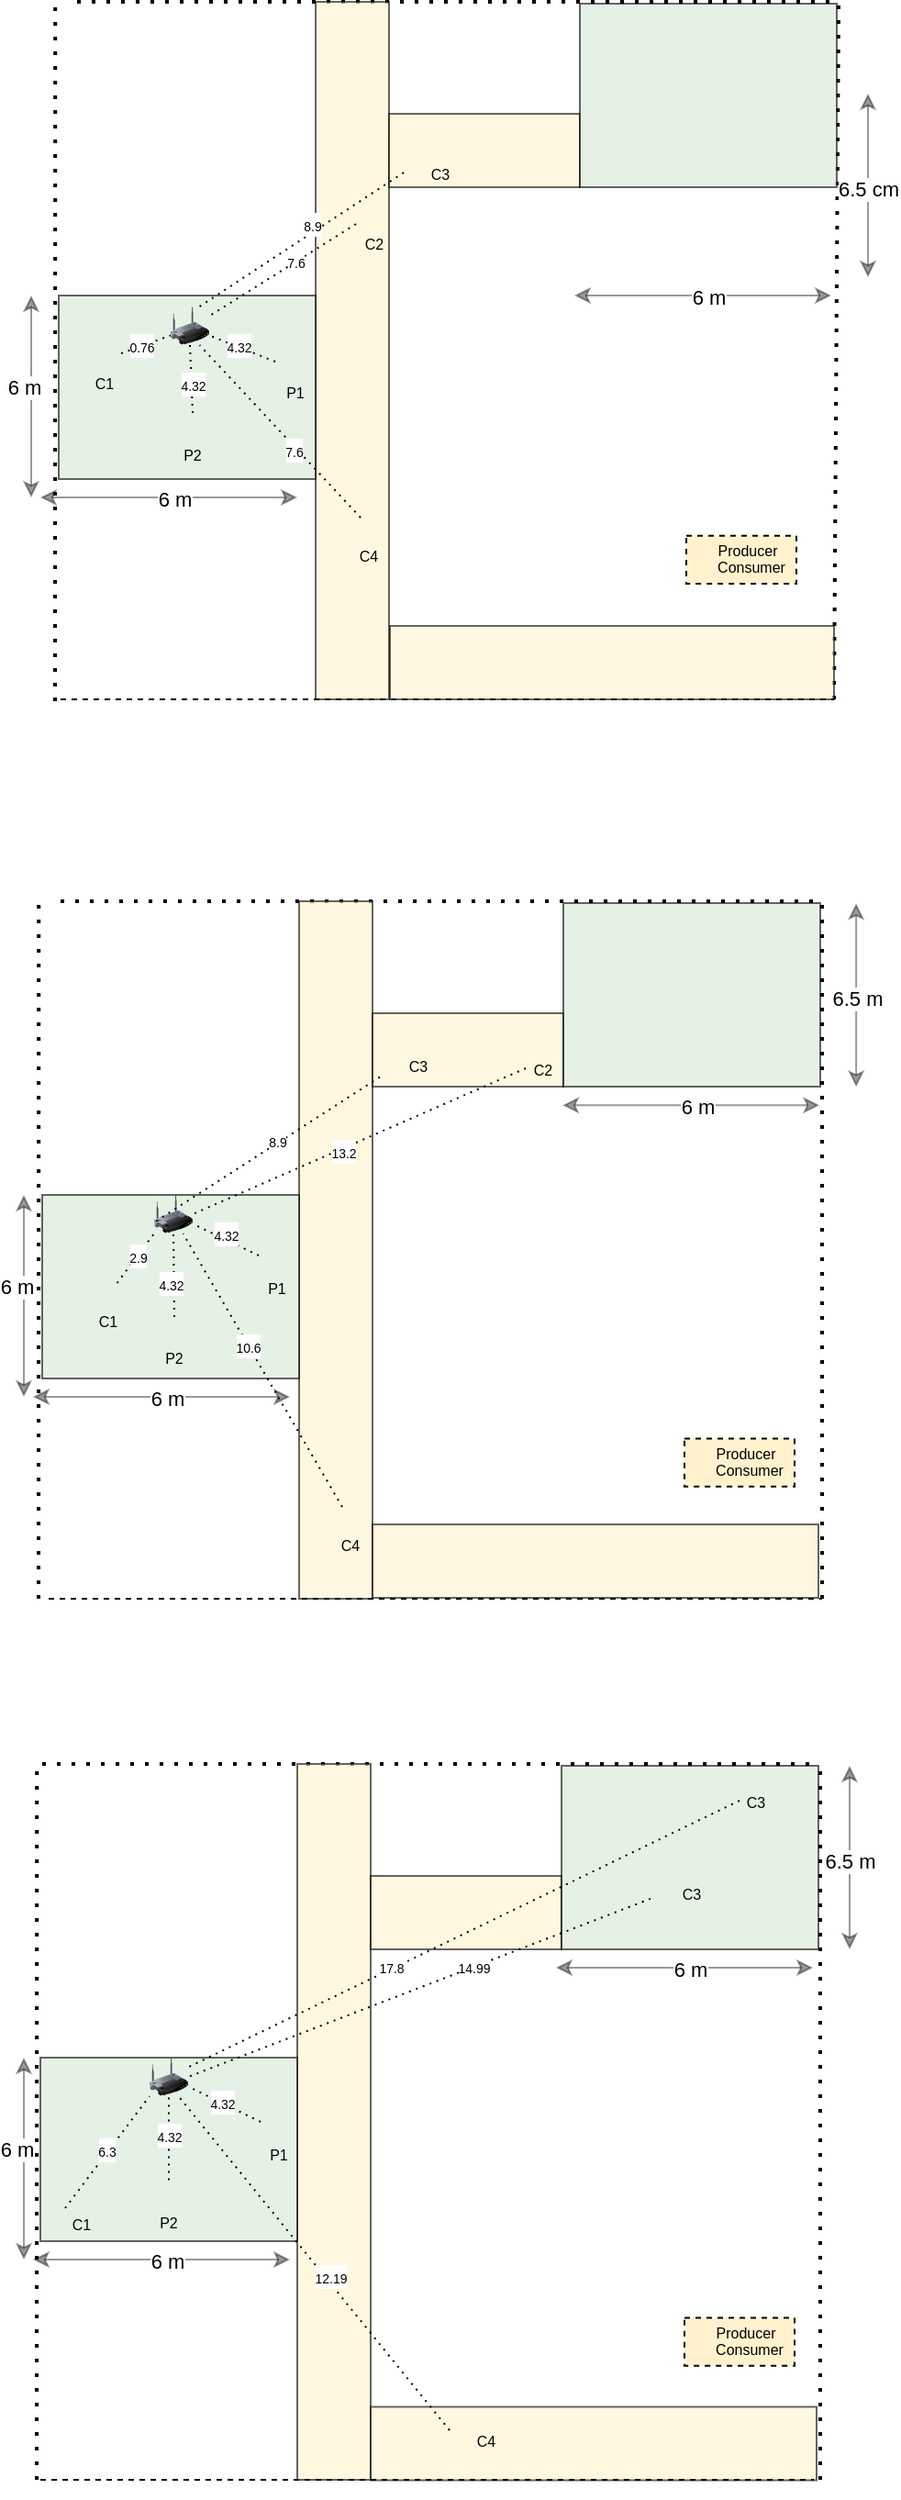 <mxfile version="13.4.4" type="github"><diagram id="qq4VDmRDbKSAf7BhO7Rs" name="Page-1"><mxGraphModel dx="959" dy="1665" grid="1" gridSize="10" guides="1" tooltips="1" connect="1" arrows="1" fold="1" page="1" pageScale="1" pageWidth="850" pageHeight="1100" math="0" shadow="0"><root><mxCell id="0"/><mxCell id="1" parent="0"/><mxCell id="GaNuckgpKVysz68EfYAr-27" value="" style="group" vertex="1" connectable="0" parent="1"><mxGeometry x="209" y="-30" width="432" height="501.5" as="geometry"/></mxCell><mxCell id="GaNuckgpKVysz68EfYAr-16" value="" style="endArrow=none;dashed=1;html=1;dashPattern=1 3;strokeWidth=2;" edge="1" parent="GaNuckgpKVysz68EfYAr-27"><mxGeometry width="50" height="50" relative="1" as="geometry"><mxPoint as="sourcePoint"/><mxPoint x="410" as="targetPoint"/></mxGeometry></mxCell><mxCell id="GaNuckgpKVysz68EfYAr-17" value="" style="endArrow=none;dashed=1;html=1;dashPattern=1 3;strokeWidth=2;exitX=1;exitY=0;exitDx=0;exitDy=0;" edge="1" parent="GaNuckgpKVysz68EfYAr-27" source="GaNuckgpKVysz68EfYAr-29"><mxGeometry width="50" height="50" relative="1" as="geometry"><mxPoint x="415" y="400" as="sourcePoint"/><mxPoint x="415" as="targetPoint"/></mxGeometry></mxCell><mxCell id="GaNuckgpKVysz68EfYAr-20" value="" style="endArrow=none;dashed=1;html=1;dashPattern=1 3;strokeWidth=2;" edge="1" parent="GaNuckgpKVysz68EfYAr-27"><mxGeometry width="50" height="50" relative="1" as="geometry"><mxPoint x="-12" y="381" as="sourcePoint"/><mxPoint x="-11.889" as="targetPoint"/></mxGeometry></mxCell><mxCell id="GaNuckgpKVysz68EfYAr-28" value="" style="rounded=0;whiteSpace=wrap;html=1;fillColor=#FFF2CC;opacity=60;" vertex="1" parent="GaNuckgpKVysz68EfYAr-27"><mxGeometry x="130" width="40" height="380" as="geometry"/></mxCell><mxCell id="GaNuckgpKVysz68EfYAr-29" value="" style="rounded=0;whiteSpace=wrap;html=1;fillColor=#FFF2CC;opacity=60;rotation=90;" vertex="1" parent="GaNuckgpKVysz68EfYAr-27"><mxGeometry x="271.5" y="239" width="40" height="242" as="geometry"/></mxCell><mxCell id="GaNuckgpKVysz68EfYAr-31" value="" style="rounded=0;whiteSpace=wrap;html=1;fillColor=#FFF2CC;opacity=60;rotation=90;" vertex="1" parent="GaNuckgpKVysz68EfYAr-27"><mxGeometry x="202" y="29" width="40" height="104" as="geometry"/></mxCell><mxCell id="GaNuckgpKVysz68EfYAr-33" value="" style="rounded=0;whiteSpace=wrap;html=1;fillColor=#d5e8d4;opacity=60;" vertex="1" parent="GaNuckgpKVysz68EfYAr-27"><mxGeometry x="-10" y="160" width="140" height="100" as="geometry"/></mxCell><mxCell id="GaNuckgpKVysz68EfYAr-36" value="" style="rounded=0;whiteSpace=wrap;html=1;fillColor=#d5e8d4;opacity=60;" vertex="1" parent="GaNuckgpKVysz68EfYAr-27"><mxGeometry x="274" y="1" width="140" height="100" as="geometry"/></mxCell><mxCell id="GaNuckgpKVysz68EfYAr-38" value="" style="shape=image;html=1;verticalAlign=top;verticalLabelPosition=bottom;labelBackgroundColor=#ffffff;imageAspect=0;aspect=fixed;image=https://cdn4.iconfinder.com/data/icons/logos-and-brands/512/272_Raspberry_Pi_logo-128.png;shadow=0;dashed=1;sketch=0;strokeColor=#000000;fillColor=#FFF2CC;gradientColor=none;" vertex="1" parent="GaNuckgpKVysz68EfYAr-27"><mxGeometry x="108" y="191" width="20" height="20" as="geometry"/></mxCell><mxCell id="GaNuckgpKVysz68EfYAr-40" value="" style="shape=image;html=1;verticalAlign=top;verticalLabelPosition=bottom;labelBackgroundColor=#ffffff;imageAspect=0;aspect=fixed;image=https://cdn4.iconfinder.com/data/icons/logos-and-brands/512/272_Raspberry_Pi_logo-128.png;shadow=0;dashed=1;sketch=0;strokeColor=#000000;fillColor=#FFF2CC;gradientColor=none;" vertex="1" parent="GaNuckgpKVysz68EfYAr-27"><mxGeometry x="53" y="224" width="20" height="20" as="geometry"/></mxCell><mxCell id="GaNuckgpKVysz68EfYAr-43" value="" style="shape=image;html=1;verticalAlign=top;verticalLabelPosition=bottom;labelBackgroundColor=#ffffff;imageAspect=0;aspect=fixed;image=https://cdn3.iconfinder.com/data/icons/logos-and-brands-adobe/512/272_Raspberry_Pi-128.png;shadow=0;dashed=1;sketch=0;strokeColor=#000000;fillColor=#FFF2CC;gradientColor=none;" vertex="1" parent="GaNuckgpKVysz68EfYAr-27"><mxGeometry x="150" y="281" width="18" height="18" as="geometry"/></mxCell><mxCell id="GaNuckgpKVysz68EfYAr-44" value="" style="image;html=1;image=img/lib/clip_art/networking/Wireless_Router_128x128.png;shadow=0;dashed=1;sketch=0;strokeColor=#000000;fillColor=#FFF2CC;gradientColor=none;" vertex="1" parent="GaNuckgpKVysz68EfYAr-27"><mxGeometry x="51" y="166" width="21" height="21" as="geometry"/></mxCell><mxCell id="GaNuckgpKVysz68EfYAr-46" value="" style="shape=image;html=1;verticalAlign=top;verticalLabelPosition=bottom;labelBackgroundColor=#ffffff;imageAspect=0;aspect=fixed;image=https://cdn3.iconfinder.com/data/icons/logos-and-brands-adobe/512/272_Raspberry_Pi-128.png;shadow=0;dashed=1;sketch=0;strokeColor=#000000;fillColor=#FFF2CC;gradientColor=none;" vertex="1" parent="GaNuckgpKVysz68EfYAr-27"><mxGeometry x="153" y="111" width="18" height="18" as="geometry"/></mxCell><mxCell id="GaNuckgpKVysz68EfYAr-47" value="" style="shape=image;html=1;verticalAlign=top;verticalLabelPosition=bottom;labelBackgroundColor=#ffffff;imageAspect=0;aspect=fixed;image=https://cdn3.iconfinder.com/data/icons/logos-and-brands-adobe/512/272_Raspberry_Pi-128.png;shadow=0;dashed=1;sketch=0;strokeColor=#000000;fillColor=#FFF2CC;gradientColor=none;" vertex="1" parent="GaNuckgpKVysz68EfYAr-27"><mxGeometry x="176" y="84" width="18" height="18" as="geometry"/></mxCell><mxCell id="GaNuckgpKVysz68EfYAr-48" value="" style="shape=image;html=1;verticalAlign=top;verticalLabelPosition=bottom;labelBackgroundColor=#ffffff;imageAspect=0;aspect=fixed;image=https://cdn3.iconfinder.com/data/icons/logos-and-brands-adobe/512/272_Raspberry_Pi-128.png;shadow=0;dashed=1;sketch=0;strokeColor=#000000;fillColor=#FFF2CC;gradientColor=none;" vertex="1" parent="GaNuckgpKVysz68EfYAr-27"><mxGeometry x="6" y="187" width="18" height="18" as="geometry"/></mxCell><mxCell id="GaNuckgpKVysz68EfYAr-54" value="&lt;font style=&quot;font-size: 8px&quot;&gt;C1&lt;/font&gt;" style="text;html=1;strokeColor=none;fillColor=none;align=center;verticalAlign=middle;whiteSpace=wrap;rounded=0;shadow=0;dashed=1;sketch=0;" vertex="1" parent="GaNuckgpKVysz68EfYAr-27"><mxGeometry x="-5" y="197" width="40" height="20" as="geometry"/></mxCell><mxCell id="GaNuckgpKVysz68EfYAr-55" value="&lt;font style=&quot;font-size: 8px&quot;&gt;P1&lt;/font&gt;" style="text;html=1;strokeColor=none;fillColor=none;align=center;verticalAlign=middle;whiteSpace=wrap;rounded=0;shadow=0;dashed=1;sketch=0;" vertex="1" parent="GaNuckgpKVysz68EfYAr-27"><mxGeometry x="99" y="202" width="40" height="20" as="geometry"/></mxCell><mxCell id="GaNuckgpKVysz68EfYAr-56" value="&lt;font style=&quot;font-size: 8px&quot;&gt;P2&lt;/font&gt;" style="text;html=1;strokeColor=none;fillColor=none;align=center;verticalAlign=middle;whiteSpace=wrap;rounded=0;shadow=0;dashed=1;sketch=0;" vertex="1" parent="GaNuckgpKVysz68EfYAr-27"><mxGeometry x="47.5" y="235.5" width="30" height="20" as="geometry"/></mxCell><mxCell id="GaNuckgpKVysz68EfYAr-57" value="&lt;font style=&quot;font-size: 8px&quot;&gt;C2&lt;/font&gt;" style="text;html=1;strokeColor=none;fillColor=none;align=center;verticalAlign=middle;whiteSpace=wrap;rounded=0;shadow=0;dashed=1;sketch=0;" vertex="1" parent="GaNuckgpKVysz68EfYAr-27"><mxGeometry x="142" y="121" width="40" height="20" as="geometry"/></mxCell><mxCell id="GaNuckgpKVysz68EfYAr-58" value="&lt;font style=&quot;font-size: 8px&quot;&gt;C3&lt;/font&gt;" style="text;html=1;strokeColor=none;fillColor=none;align=center;verticalAlign=middle;whiteSpace=wrap;rounded=0;shadow=0;dashed=1;sketch=0;" vertex="1" parent="GaNuckgpKVysz68EfYAr-27"><mxGeometry x="178" y="83" width="40" height="20" as="geometry"/></mxCell><mxCell id="GaNuckgpKVysz68EfYAr-59" value="&lt;font style=&quot;font-size: 8px&quot;&gt;C4&lt;/font&gt;" style="text;html=1;strokeColor=none;fillColor=none;align=center;verticalAlign=middle;whiteSpace=wrap;rounded=0;shadow=0;dashed=1;sketch=0;" vertex="1" parent="GaNuckgpKVysz68EfYAr-27"><mxGeometry x="139" y="291" width="40" height="20" as="geometry"/></mxCell><mxCell id="GaNuckgpKVysz68EfYAr-63" value="" style="endArrow=none;dashed=1;html=1;dashPattern=1 3;strokeWidth=1;entryX=0.5;entryY=1;entryDx=0;entryDy=0;exitX=0.5;exitY=0;exitDx=0;exitDy=0;" edge="1" parent="GaNuckgpKVysz68EfYAr-27" source="GaNuckgpKVysz68EfYAr-40" target="GaNuckgpKVysz68EfYAr-44"><mxGeometry width="50" height="50" relative="1" as="geometry"><mxPoint x="20" y="240" as="sourcePoint"/><mxPoint x="70" y="190" as="targetPoint"/></mxGeometry></mxCell><mxCell id="GaNuckgpKVysz68EfYAr-192" value="&lt;font style=&quot;font-size: 7px&quot;&gt;4.32&lt;/font&gt;" style="edgeLabel;html=1;align=center;verticalAlign=middle;resizable=0;points=[];" vertex="1" connectable="0" parent="GaNuckgpKVysz68EfYAr-63"><mxGeometry x="-0.137" relative="1" as="geometry"><mxPoint as="offset"/></mxGeometry></mxCell><mxCell id="GaNuckgpKVysz68EfYAr-66" value="" style="endArrow=none;dashed=1;html=1;dashPattern=1 3;strokeWidth=1;entryX=1;entryY=0.75;entryDx=0;entryDy=0;exitX=0;exitY=0.25;exitDx=0;exitDy=0;" edge="1" parent="GaNuckgpKVysz68EfYAr-27" source="GaNuckgpKVysz68EfYAr-38" target="GaNuckgpKVysz68EfYAr-44"><mxGeometry width="50" height="50" relative="1" as="geometry"><mxPoint x="51" y="240" as="sourcePoint"/><mxPoint x="50.5" y="201.0" as="targetPoint"/></mxGeometry></mxCell><mxCell id="GaNuckgpKVysz68EfYAr-193" value="&lt;font style=&quot;font-size: 7px&quot;&gt;4.32&lt;/font&gt;" style="edgeLabel;html=1;align=center;verticalAlign=middle;resizable=0;points=[];labelBackgroundColor=#ffffff;labelBorderColor=none;" vertex="1" connectable="0" parent="GaNuckgpKVysz68EfYAr-66"><mxGeometry x="0.171" y="1" relative="1" as="geometry"><mxPoint x="1.36" y="-1.62" as="offset"/></mxGeometry></mxCell><mxCell id="GaNuckgpKVysz68EfYAr-67" value="" style="endArrow=none;dashed=1;html=1;dashPattern=1 3;strokeWidth=1;entryX=0.75;entryY=0;entryDx=0;entryDy=0;exitX=0;exitY=0.5;exitDx=0;exitDy=0;" edge="1" parent="GaNuckgpKVysz68EfYAr-27" source="GaNuckgpKVysz68EfYAr-58" target="GaNuckgpKVysz68EfYAr-44"><mxGeometry width="50" height="50" relative="1" as="geometry"><mxPoint x="100" y="212" as="sourcePoint"/><mxPoint x="61" y="195.75" as="targetPoint"/></mxGeometry></mxCell><mxCell id="GaNuckgpKVysz68EfYAr-68" value="" style="endArrow=none;dashed=1;html=1;dashPattern=1 3;strokeWidth=1;entryX=1;entryY=0.25;entryDx=0;entryDy=0;exitX=0.25;exitY=0;exitDx=0;exitDy=0;" edge="1" parent="GaNuckgpKVysz68EfYAr-27" source="GaNuckgpKVysz68EfYAr-57" target="GaNuckgpKVysz68EfYAr-44"><mxGeometry width="50" height="50" relative="1" as="geometry"><mxPoint x="188" y="93.0" as="sourcePoint"/><mxPoint x="55.75" y="180" as="targetPoint"/></mxGeometry></mxCell><mxCell id="GaNuckgpKVysz68EfYAr-69" value="" style="endArrow=none;dashed=1;html=1;dashPattern=1 3;strokeWidth=1;exitX=0.25;exitY=0;exitDx=0;exitDy=0;entryX=0.75;entryY=1;entryDx=0;entryDy=0;" edge="1" parent="GaNuckgpKVysz68EfYAr-27" source="GaNuckgpKVysz68EfYAr-43" target="GaNuckgpKVysz68EfYAr-44"><mxGeometry width="50" height="50" relative="1" as="geometry"><mxPoint x="100" y="212" as="sourcePoint"/><mxPoint x="61" y="195.75" as="targetPoint"/></mxGeometry></mxCell><mxCell id="GaNuckgpKVysz68EfYAr-70" value="" style="endArrow=none;dashed=1;html=1;dashPattern=1 3;strokeWidth=1;entryX=0;entryY=0.75;entryDx=0;entryDy=0;exitX=1;exitY=0.25;exitDx=0;exitDy=0;" edge="1" parent="GaNuckgpKVysz68EfYAr-27" source="GaNuckgpKVysz68EfYAr-48" target="GaNuckgpKVysz68EfYAr-44"><mxGeometry width="50" height="50" relative="1" as="geometry"><mxPoint x="20" y="230" as="sourcePoint"/><mxPoint x="70" y="180" as="targetPoint"/></mxGeometry></mxCell><mxCell id="GaNuckgpKVysz68EfYAr-169" value="" style="endArrow=classic;startArrow=classic;html=1;strokeWidth=1;opacity=40;" edge="1" parent="GaNuckgpKVysz68EfYAr-27"><mxGeometry width="50" height="50" relative="1" as="geometry"><mxPoint x="-25" y="270" as="sourcePoint"/><mxPoint x="-25" y="160" as="targetPoint"/></mxGeometry></mxCell><mxCell id="GaNuckgpKVysz68EfYAr-170" value="6 m" style="edgeLabel;html=1;align=center;verticalAlign=middle;resizable=0;points=[];" vertex="1" connectable="0" parent="GaNuckgpKVysz68EfYAr-169"><mxGeometry x="0.314" relative="1" as="geometry"><mxPoint x="-4" y="12.5" as="offset"/></mxGeometry></mxCell><mxCell id="GaNuckgpKVysz68EfYAr-171" value="" style="endArrow=classic;startArrow=classic;html=1;strokeWidth=1;opacity=40;" edge="1" parent="GaNuckgpKVysz68EfYAr-27"><mxGeometry width="50" height="50" relative="1" as="geometry"><mxPoint x="120" y="270" as="sourcePoint"/><mxPoint x="-20" y="270" as="targetPoint"/></mxGeometry></mxCell><mxCell id="GaNuckgpKVysz68EfYAr-172" value="6 m" style="edgeLabel;html=1;align=center;verticalAlign=middle;resizable=0;points=[];" vertex="1" connectable="0" parent="GaNuckgpKVysz68EfYAr-171"><mxGeometry x="0.314" relative="1" as="geometry"><mxPoint x="25" y="1" as="offset"/></mxGeometry></mxCell><mxCell id="GaNuckgpKVysz68EfYAr-197" value="&lt;font style=&quot;font-size: 7px&quot;&gt;8.9&lt;/font&gt;" style="edgeLabel;html=1;align=center;verticalAlign=middle;resizable=0;points=[];labelBackgroundColor=#ffffff;labelBorderColor=none;" vertex="1" connectable="0" parent="GaNuckgpKVysz68EfYAr-27"><mxGeometry x="127.999" y="120.997" as="geometry"/></mxCell><mxCell id="GaNuckgpKVysz68EfYAr-198" value="&lt;font style=&quot;font-size: 7px&quot;&gt;7.6&lt;/font&gt;" style="edgeLabel;html=1;align=center;verticalAlign=middle;resizable=0;points=[];labelBackgroundColor=#ffffff;labelBorderColor=none;" vertex="1" connectable="0" parent="GaNuckgpKVysz68EfYAr-27"><mxGeometry x="118.999" y="140.997" as="geometry"/></mxCell><mxCell id="GaNuckgpKVysz68EfYAr-199" value="&lt;font style=&quot;font-size: 7px&quot;&gt;7.6&lt;/font&gt;" style="edgeLabel;html=1;align=center;verticalAlign=middle;resizable=0;points=[];labelBackgroundColor=#ffffff;labelBorderColor=none;" vertex="1" connectable="0" parent="GaNuckgpKVysz68EfYAr-27"><mxGeometry x="117.999" y="243.997" as="geometry"/></mxCell><mxCell id="GaNuckgpKVysz68EfYAr-200" value="&lt;font style=&quot;font-size: 7px&quot;&gt;0.76&lt;/font&gt;" style="edgeLabel;html=1;align=center;verticalAlign=middle;resizable=0;points=[];labelBackgroundColor=#ffffff;labelBorderColor=none;" vertex="1" connectable="0" parent="GaNuckgpKVysz68EfYAr-27"><mxGeometry x="34.999" y="186.997" as="geometry"/></mxCell><mxCell id="GaNuckgpKVysz68EfYAr-263" value="" style="group" vertex="1" connectable="0" parent="GaNuckgpKVysz68EfYAr-27"><mxGeometry x="336" y="277.89" width="78" height="27" as="geometry"/></mxCell><mxCell id="GaNuckgpKVysz68EfYAr-262" value="" style="group" vertex="1" connectable="0" parent="GaNuckgpKVysz68EfYAr-263"><mxGeometry width="78" height="27" as="geometry"/></mxCell><mxCell id="GaNuckgpKVysz68EfYAr-259" value="" style="rounded=0;whiteSpace=wrap;html=1;shadow=0;dashed=1;labelBackgroundColor=#ffffff;sketch=0;strokeColor=#000000;fillColor=#FFF2CC;gradientColor=none;fontColor=#000000;" vertex="1" parent="GaNuckgpKVysz68EfYAr-262"><mxGeometry x="-4" y="13" width="60" height="26.077" as="geometry"/></mxCell><mxCell id="GaNuckgpKVysz68EfYAr-256" value="" style="shape=image;html=1;verticalAlign=top;verticalLabelPosition=bottom;labelBackgroundColor=#ffffff;imageAspect=0;aspect=fixed;image=https://cdn4.iconfinder.com/data/icons/logos-and-brands/512/272_Raspberry_Pi_logo-128.png;shadow=0;dashed=1;sketch=0;strokeColor=#000000;fillColor=#FFF2CC;gradientColor=none;" vertex="1" parent="GaNuckgpKVysz68EfYAr-262"><mxGeometry x="3.977" y="17.134" width="6.36" height="6.36" as="geometry"/></mxCell><mxCell id="GaNuckgpKVysz68EfYAr-257" value="" style="shape=image;html=1;verticalAlign=top;verticalLabelPosition=bottom;labelBackgroundColor=#ffffff;imageAspect=0;aspect=fixed;image=https://cdn3.iconfinder.com/data/icons/logos-and-brands-adobe/512/272_Raspberry_Pi-128.png;shadow=0;dashed=1;sketch=0;strokeColor=#000000;fillColor=#FFF2CC;gradientColor=none;" vertex="1" parent="GaNuckgpKVysz68EfYAr-262"><mxGeometry x="3.977" y="26.356" width="6.36" height="6.36" as="geometry"/></mxCell><mxCell id="2" value="&lt;font style=&quot;font-size: 8px&quot;&gt;Producer&lt;/font&gt;" style="text;html=1;align=center;verticalAlign=middle;resizable=0;points=[];autosize=1;fontColor=#000000;" vertex="1" parent="GaNuckgpKVysz68EfYAr-262"><mxGeometry x="4.001" y="10.221" width="50" height="20" as="geometry"/></mxCell><mxCell id="GaNuckgpKVysz68EfYAr-258" value="&lt;font style=&quot;font-size: 8px&quot;&gt;Consumer&lt;/font&gt;" style="text;html=1;align=center;verticalAlign=middle;resizable=0;points=[];autosize=1;fontColor=#000000;" vertex="1" parent="GaNuckgpKVysz68EfYAr-262"><mxGeometry x="5.999" y="18.886" width="50" height="20" as="geometry"/></mxCell><mxCell id="GaNuckgpKVysz68EfYAr-71" value="" style="group" vertex="1" connectable="0" parent="1"><mxGeometry x="200" y="210" width="10" height="210" as="geometry"/></mxCell><mxCell id="GaNuckgpKVysz68EfYAr-21" value="" style="endArrow=none;html=1;" edge="1" parent="GaNuckgpKVysz68EfYAr-71"><mxGeometry width="50" height="50" relative="1" as="geometry"><mxPoint x="10" as="sourcePoint"/><mxPoint x="10" as="targetPoint"/></mxGeometry></mxCell><mxCell id="GaNuckgpKVysz68EfYAr-60" value="" style="endArrow=none;dashed=1;html=1;entryX=1;entryY=0;entryDx=0;entryDy=0;" edge="1" parent="GaNuckgpKVysz68EfYAr-71" target="GaNuckgpKVysz68EfYAr-29"><mxGeometry width="50" height="50" relative="1" as="geometry"><mxPoint y="140" as="sourcePoint"/><mxPoint x="50" y="200" as="targetPoint"/></mxGeometry></mxCell><mxCell id="GaNuckgpKVysz68EfYAr-72" value="" style="group" vertex="1" connectable="0" parent="1"><mxGeometry x="200" y="460" width="420" height="501.5" as="geometry"/></mxCell><mxCell id="GaNuckgpKVysz68EfYAr-108" value="" style="group" vertex="1" connectable="0" parent="GaNuckgpKVysz68EfYAr-72"><mxGeometry x="-19" width="434" height="400" as="geometry"/></mxCell><mxCell id="GaNuckgpKVysz68EfYAr-73" value="" style="endArrow=none;dashed=1;html=1;dashPattern=1 3;strokeWidth=2;" edge="1" parent="GaNuckgpKVysz68EfYAr-108"><mxGeometry width="50" height="50" relative="1" as="geometry"><mxPoint x="19" as="sourcePoint"/><mxPoint x="429" as="targetPoint"/></mxGeometry></mxCell><mxCell id="GaNuckgpKVysz68EfYAr-74" value="" style="endArrow=none;dashed=1;html=1;dashPattern=1 3;strokeWidth=2;" edge="1" parent="GaNuckgpKVysz68EfYAr-108"><mxGeometry width="50" height="50" relative="1" as="geometry"><mxPoint x="434" y="380" as="sourcePoint"/><mxPoint x="434" as="targetPoint"/></mxGeometry></mxCell><mxCell id="GaNuckgpKVysz68EfYAr-75" value="" style="endArrow=none;dashed=1;html=1;dashPattern=1 3;strokeWidth=2;" edge="1" parent="GaNuckgpKVysz68EfYAr-108"><mxGeometry width="50" height="50" relative="1" as="geometry"><mxPoint x="7" y="380" as="sourcePoint"/><mxPoint x="7.111" as="targetPoint"/></mxGeometry></mxCell><mxCell id="GaNuckgpKVysz68EfYAr-76" value="" style="rounded=0;whiteSpace=wrap;html=1;fillColor=#FFF2CC;opacity=60;" vertex="1" parent="GaNuckgpKVysz68EfYAr-108"><mxGeometry x="149" width="40" height="380" as="geometry"/></mxCell><mxCell id="GaNuckgpKVysz68EfYAr-77" value="" style="rounded=0;whiteSpace=wrap;html=1;fillColor=#FFF2CC;opacity=60;rotation=90;" vertex="1" parent="GaNuckgpKVysz68EfYAr-108"><mxGeometry x="290.5" y="238" width="40" height="243" as="geometry"/></mxCell><mxCell id="GaNuckgpKVysz68EfYAr-78" value="" style="rounded=0;whiteSpace=wrap;html=1;fillColor=#FFF2CC;opacity=60;rotation=90;" vertex="1" parent="GaNuckgpKVysz68EfYAr-108"><mxGeometry x="221" y="29" width="40" height="104" as="geometry"/></mxCell><mxCell id="GaNuckgpKVysz68EfYAr-79" value="&lt;span style=&quot;color: rgba(0 , 0 , 0 , 0) ; font-family: monospace ; font-size: 0px&quot;&gt;%3CmxGraphModel%3E%3Croot%3E%3CmxCell%20id%3D%220%22%2F%3E%3CmxCell%20id%3D%221%22%20parent%3D%220%22%2F%3E%3CmxCell%20id%3D%222%22%20value%3D%22%22%20style%3D%22rounded%3D0%3BwhiteSpace%3Dwrap%3Bhtml%3D1%3BfillColor%3D%23d5e8d4%3Bopacity%3D60%3B%22%20vertex%3D%221%22%20parent%3D%221%22%3E%3CmxGeometry%20x%3D%22189%22%20y%3D%221090%22%20width%3D%22140%22%20height%3D%22100%22%20as%3D%22geometry%22%2F%3E%3C%2FmxCell%3E%3CmxCell%20id%3D%223%22%20value%3D%22%22%20style%3D%22shape%3Dimage%3Bhtml%3D1%3BverticalAlign%3Dtop%3BverticalLabelPosition%3Dbottom%3BlabelBackgroundColor%3D%23ffffff%3BimageAspect%3D0%3Baspect%3Dfixed%3Bimage%3Dhttps%3A%2F%2Fcdn4.iconfinder.com%2Fdata%2Ficons%2Flogos-and-brands%2F512%2F272_Raspberry_Pi_logo-128.png%3Bshadow%3D0%3Bdashed%3D1%3Bsketch%3D0%3BstrokeColor%3D%23000000%3BfillColor%3D%23FFF2CC%3BgradientColor%3Dnone%3B%22%20vertex%3D%221%22%20parent%3D%221%22%3E%3CmxGeometry%20x%3D%22309%22%20y%3D%221120%22%20width%3D%2220%22%20height%3D%2220%22%20as%3D%22geometry%22%2F%3E%3C%2FmxCell%3E%3CmxCell%20id%3D%224%22%20value%3D%22%22%20style%3D%22shape%3Dimage%3Bhtml%3D1%3BverticalAlign%3Dtop%3BverticalLabelPosition%3Dbottom%3BlabelBackgroundColor%3D%23ffffff%3BimageAspect%3D0%3Baspect%3Dfixed%3Bimage%3Dhttps%3A%2F%2Fcdn4.iconfinder.com%2Fdata%2Ficons%2Flogos-and-brands%2F512%2F272_Raspberry_Pi_logo-128.png%3Bshadow%3D0%3Bdashed%3D1%3Bsketch%3D0%3BstrokeColor%3D%23000000%3BfillColor%3D%23FFF2CC%3BgradientColor%3Dnone%3B%22%20vertex%3D%221%22%20parent%3D%221%22%3E%3CmxGeometry%20x%3D%22249%22%20y%3D%221156.75%22%20width%3D%2220%22%20height%3D%2220%22%20as%3D%22geometry%22%2F%3E%3C%2FmxCell%3E%3CmxCell%20id%3D%225%22%20value%3D%22%22%20style%3D%22image%3Bhtml%3D1%3Bimage%3Dimg%2Flib%2Fclip_art%2Fnetworking%2FWireless_Router_128x128.png%3Bshadow%3D0%3Bdashed%3D1%3Bsketch%3D0%3BstrokeColor%3D%23000000%3BfillColor%3D%23FFF2CC%3BgradientColor%3Dnone%3B%22%20vertex%3D%221%22%20parent%3D%221%22%3E%3CmxGeometry%20x%3D%22248.5%22%20y%3D%221090%22%20width%3D%2221%22%20height%3D%2221%22%20as%3D%22geometry%22%2F%3E%3C%2FmxCell%3E%3CmxCell%20id%3D%226%22%20value%3D%22%26lt%3Bfont%20style%3D%26quot%3Bfont-size%3A%208px%26quot%3B%26gt%3BP1%26lt%3B%2Ffont%26gt%3B%22%20style%3D%22text%3Bhtml%3D1%3BstrokeColor%3Dnone%3BfillColor%3Dnone%3Balign%3Dcenter%3BverticalAlign%3Dmiddle%3BwhiteSpace%3Dwrap%3Brounded%3D0%3Bshadow%3D0%3Bdashed%3D1%3Bsketch%3D0%3B%22%20vertex%3D%221%22%20parent%3D%221%22%3E%3CmxGeometry%20x%3D%22279%22%20y%3D%221132%22%20width%3D%2240%22%20height%3D%2220%22%20as%3D%22geometry%22%2F%3E%3C%2FmxCell%3E%3CmxCell%20id%3D%227%22%20value%3D%22%26lt%3Bfont%20style%3D%26quot%3Bfont-size%3A%208px%26quot%3B%26gt%3BP2%26lt%3B%2Ffont%26gt%3B%22%20style%3D%22text%3Bhtml%3D1%3BstrokeColor%3Dnone%3BfillColor%3Dnone%3Balign%3Dcenter%3BverticalAlign%3Dmiddle%3BwhiteSpace%3Dwrap%3Brounded%3D0%3Bshadow%3D0%3Bdashed%3D1%3Bsketch%3D0%3B%22%20vertex%3D%221%22%20parent%3D%221%22%3E%3CmxGeometry%20x%3D%22239%22%20y%3D%221168.5%22%20width%3D%2240%22%20height%3D%2220%22%20as%3D%22geometry%22%2F%3E%3C%2FmxCell%3E%3CmxCell%20id%3D%228%22%20value%3D%22%22%20style%3D%22pointerEvents%3D1%3Bshadow%3D0%3Bdashed%3D0%3Bhtml%3D1%3BstrokeColor%3Dnone%3BfillColor%3D%23434445%3Baspect%3Dfixed%3BlabelPosition%3Dcenter%3BverticalLabelPosition%3Dbottom%3BverticalAlign%3Dtop%3Balign%3Dcenter%3BoutlineConnect%3D0%3Bshape%3Dmxgraph.vvd.wi_fi%3Bsketch%3D0%3Brotation%3D-40%3B%22%20vertex%3D%221%22%20parent%3D%221%22%3E%3CmxGeometry%20x%3D%22234.3%22%20y%3D%221082.3%22%20width%3D%2215.7%22%20height%3D%2215.7%22%20as%3D%22geometry%22%2F%3E%3C%2FmxCell%3E%3CmxCell%20id%3D%229%22%20value%3D%22%22%20style%3D%22endArrow%3Dnone%3Bdashed%3D1%3Bhtml%3D1%3BdashPattern%3D1%203%3BstrokeWidth%3D1%3BentryX%3D0.5%3BentryY%3D1%3BentryDx%3D0%3BentryDy%3D0%3BexitX%3D0.5%3BexitY%3D0%3BexitDx%3D0%3BexitDy%3D0%3B%22%20edge%3D%221%22%20source%3D%224%22%20target%3D%225%22%20parent%3D%221%22%3E%3CmxGeometry%20width%3D%2250%22%20height%3D%2250%22%20relative%3D%221%22%20as%3D%22geometry%22%3E%3CmxPoint%20x%3D%2239%22%20y%3D%22240%22%20as%3D%22sourcePoint%22%2F%3E%3CmxPoint%20x%3D%2289%22%20y%3D%22190%22%20as%3D%22targetPoint%22%2F%3E%3C%2FmxGeometry%3E%3C%2FmxCell%3E%3CmxCell%20id%3D%2210%22%20value%3D%22%22%20style%3D%22endArrow%3Dnone%3Bdashed%3D1%3Bhtml%3D1%3BdashPattern%3D1%203%3BstrokeWidth%3D1%3BentryX%3D1%3BentryY%3D0.75%3BentryDx%3D0%3BentryDy%3D0%3BexitX%3D0%3BexitY%3D0.25%3BexitDx%3D0%3BexitDy%3D0%3B%22%20edge%3D%221%22%20source%3D%223%22%20target%3D%225%22%20parent%3D%221%22%3E%3CmxGeometry%20width%3D%2250%22%20height%3D%2250%22%20relative%3D%221%22%20as%3D%22geometry%22%3E%3CmxPoint%20x%3D%2270%22%20y%3D%22240%22%20as%3D%22sourcePoint%22%2F%3E%3CmxPoint%20x%3D%2269.5%22%20y%3D%22201.0%22%20as%3D%22targetPoint%22%2F%3E%3C%2FmxGeometry%3E%3C%2FmxCell%3E%3CmxCell%20id%3D%2211%22%20value%3D%22%22%20style%3D%22endArrow%3Dnone%3Bdashed%3D1%3Bhtml%3D1%3BdashPattern%3D1%203%3BstrokeWidth%3D1%3BentryX%3D0%3BentryY%3D1%3BentryDx%3D0%3BentryDy%3D0%3BexitX%3D0.75%3BexitY%3D0%3BexitDx%3D0%3BexitDy%3D0%3B%22%20edge%3D%221%22%20source%3D%2212%22%20target%3D%225%22%20parent%3D%221%22%3E%3CmxGeometry%20width%3D%2250%22%20height%3D%2250%22%20relative%3D%221%22%20as%3D%22geometry%22%3E%3CmxPoint%20x%3D%2239%22%20y%3D%22230%22%20as%3D%22sourcePoint%22%2F%3E%3CmxPoint%20x%3D%2289%22%20y%3D%22180%22%20as%3D%22targetPoint%22%2F%3E%3C%2FmxGeometry%3E%3C%2FmxCell%3E%3CmxCell%20id%3D%2212%22%20value%3D%22%22%20style%3D%22shape%3Dimage%3Bhtml%3D1%3BverticalAlign%3Dtop%3BverticalLabelPosition%3Dbottom%3BlabelBackgroundColor%3D%23ffffff%3BimageAspect%3D0%3Baspect%3Dfixed%3Bimage%3Dhttps%3A%2F%2Fcdn3.iconfinder.com%2Fdata%2Ficons%2Flogos-and-brands-adobe%2F512%2F272_Raspberry_Pi-128.png%3Bshadow%3D0%3Bdashed%3D1%3Bsketch%3D0%3BstrokeColor%3D%23000000%3BfillColor%3D%23FFF2CC%3BgradientColor%3Dnone%3B%22%20vertex%3D%221%22%20parent%3D%221%22%3E%3CmxGeometry%20x%3D%22189%22%20y%3D%221172%22%20width%3D%2218%22%20height%3D%2218%22%20as%3D%22geometry%22%2F%3E%3C%2FmxCell%3E%3CmxCell%20id%3D%2213%22%20value%3D%22%22%20style%3D%22group%22%20vertex%3D%221%22%20connectable%3D%220%22%20parent%3D%221%22%3E%3CmxGeometry%20x%3D%22202%22%20y%3D%221161.5%22%20width%3D%2219%22%20height%3D%2227%22%20as%3D%22geometry%22%2F%3E%3C%2FmxCell%3E%3CmxCell%20id%3D%2214%22%20value%3D%22%26lt%3Bfont%20style%3D%26quot%3Bfont-size%3A%208px%26quot%3B%26gt%3BC1%26lt%3B%2Ffont%26gt%3B%22%20style%3D%22text%3Bhtml%3D1%3BstrokeColor%3Dnone%3BfillColor%3Dnone%3Balign%3Dcenter%3BverticalAlign%3Dmiddle%3BwhiteSpace%3Dwrap%3Brounded%3D0%3Bshadow%3D0%3Bdashed%3D1%3Bsketch%3D0%3B%22%20vertex%3D%221%22%20parent%3D%2213%22%3E%3CmxGeometry%20y%3D%229.9%22%20width%3D%2219%22%20height%3D%2218.0%22%20as%3D%22geometry%22%2F%3E%3C%2FmxCell%3E%3C%2Froot%3E%3C%2FmxGraphModel%3E&lt;/span&gt;" style="rounded=0;whiteSpace=wrap;html=1;fillColor=#d5e8d4;opacity=60;" vertex="1" parent="GaNuckgpKVysz68EfYAr-108"><mxGeometry x="9" y="160" width="140" height="100" as="geometry"/></mxCell><mxCell id="GaNuckgpKVysz68EfYAr-80" value="" style="rounded=0;whiteSpace=wrap;html=1;fillColor=#d5e8d4;opacity=60;" vertex="1" parent="GaNuckgpKVysz68EfYAr-108"><mxGeometry x="293" y="1" width="140" height="100" as="geometry"/></mxCell><mxCell id="GaNuckgpKVysz68EfYAr-81" value="" style="shape=image;html=1;verticalAlign=top;verticalLabelPosition=bottom;labelBackgroundColor=#ffffff;imageAspect=0;aspect=fixed;image=https://cdn4.iconfinder.com/data/icons/logos-and-brands/512/272_Raspberry_Pi_logo-128.png;shadow=0;dashed=1;sketch=0;strokeColor=#000000;fillColor=#FFF2CC;gradientColor=none;" vertex="1" parent="GaNuckgpKVysz68EfYAr-108"><mxGeometry x="127" y="188" width="20" height="20" as="geometry"/></mxCell><mxCell id="GaNuckgpKVysz68EfYAr-82" value="" style="shape=image;html=1;verticalAlign=top;verticalLabelPosition=bottom;labelBackgroundColor=#ffffff;imageAspect=0;aspect=fixed;image=https://cdn4.iconfinder.com/data/icons/logos-and-brands/512/272_Raspberry_Pi_logo-128.png;shadow=0;dashed=1;sketch=0;strokeColor=#000000;fillColor=#FFF2CC;gradientColor=none;" vertex="1" parent="GaNuckgpKVysz68EfYAr-108"><mxGeometry x="71" y="226.5" width="20" height="20" as="geometry"/></mxCell><mxCell id="GaNuckgpKVysz68EfYAr-84" value="" style="image;html=1;image=img/lib/clip_art/networking/Wireless_Router_128x128.png;shadow=0;dashed=1;sketch=0;strokeColor=#000000;fillColor=#FFF2CC;gradientColor=none;" vertex="1" parent="GaNuckgpKVysz68EfYAr-108"><mxGeometry x="70" y="160" width="21" height="21" as="geometry"/></mxCell><mxCell id="GaNuckgpKVysz68EfYAr-89" value="&lt;font style=&quot;font-size: 8px&quot;&gt;P1&lt;/font&gt;" style="text;html=1;strokeColor=none;fillColor=none;align=center;verticalAlign=middle;whiteSpace=wrap;rounded=0;shadow=0;dashed=1;sketch=0;" vertex="1" parent="GaNuckgpKVysz68EfYAr-108"><mxGeometry x="117" y="200" width="40" height="20" as="geometry"/></mxCell><mxCell id="GaNuckgpKVysz68EfYAr-90" value="&lt;font style=&quot;font-size: 8px&quot;&gt;P2&lt;/font&gt;" style="text;html=1;strokeColor=none;fillColor=none;align=center;verticalAlign=middle;whiteSpace=wrap;rounded=0;shadow=0;dashed=1;sketch=0;" vertex="1" parent="GaNuckgpKVysz68EfYAr-108"><mxGeometry x="61" y="238" width="40" height="20" as="geometry"/></mxCell><mxCell id="GaNuckgpKVysz68EfYAr-95" value="" style="endArrow=none;dashed=1;html=1;dashPattern=1 3;strokeWidth=1;entryX=0.5;entryY=1;entryDx=0;entryDy=0;exitX=0.5;exitY=0;exitDx=0;exitDy=0;" edge="1" parent="GaNuckgpKVysz68EfYAr-108" source="GaNuckgpKVysz68EfYAr-82" target="GaNuckgpKVysz68EfYAr-84"><mxGeometry width="50" height="50" relative="1" as="geometry"><mxPoint x="39" y="240" as="sourcePoint"/><mxPoint x="89" y="190" as="targetPoint"/></mxGeometry></mxCell><mxCell id="GaNuckgpKVysz68EfYAr-96" value="" style="endArrow=none;dashed=1;html=1;dashPattern=1 3;strokeWidth=1;entryX=1;entryY=0.75;entryDx=0;entryDy=0;exitX=0;exitY=0.25;exitDx=0;exitDy=0;" edge="1" parent="GaNuckgpKVysz68EfYAr-108" source="GaNuckgpKVysz68EfYAr-81" target="GaNuckgpKVysz68EfYAr-84"><mxGeometry width="50" height="50" relative="1" as="geometry"><mxPoint x="70" y="240" as="sourcePoint"/><mxPoint x="69.5" y="201.0" as="targetPoint"/></mxGeometry></mxCell><mxCell id="GaNuckgpKVysz68EfYAr-97" value="" style="endArrow=none;dashed=1;html=1;dashPattern=1 3;strokeWidth=1;entryX=1;entryY=0.5;entryDx=0;entryDy=0;exitX=0;exitY=0.5;exitDx=0;exitDy=0;" edge="1" parent="GaNuckgpKVysz68EfYAr-108" source="GaNuckgpKVysz68EfYAr-92" target="GaNuckgpKVysz68EfYAr-84"><mxGeometry width="50" height="50" relative="1" as="geometry"><mxPoint x="119" y="212" as="sourcePoint"/><mxPoint x="80" y="195.75" as="targetPoint"/></mxGeometry></mxCell><mxCell id="GaNuckgpKVysz68EfYAr-244" value="&lt;font style=&quot;font-size: 7px&quot;&gt;13.2&lt;br&gt;&lt;/font&gt;" style="edgeLabel;html=1;align=center;verticalAlign=middle;resizable=0;points=[];fontColor=#000000;" vertex="1" connectable="0" parent="GaNuckgpKVysz68EfYAr-97"><mxGeometry x="0.102" y="1" relative="1" as="geometry"><mxPoint as="offset"/></mxGeometry></mxCell><mxCell id="GaNuckgpKVysz68EfYAr-98" value="" style="endArrow=none;dashed=1;html=1;dashPattern=1 3;strokeWidth=1;" edge="1" parent="GaNuckgpKVysz68EfYAr-108" source="GaNuckgpKVysz68EfYAr-85"><mxGeometry width="50" height="50" relative="1" as="geometry"><mxPoint x="207" y="93.0" as="sourcePoint"/><mxPoint x="70" y="175" as="targetPoint"/></mxGeometry></mxCell><mxCell id="GaNuckgpKVysz68EfYAr-99" value="" style="endArrow=none;dashed=1;html=1;dashPattern=1 3;strokeWidth=1;exitX=0.25;exitY=0;exitDx=0;exitDy=0;entryX=0.75;entryY=1;entryDx=0;entryDy=0;" edge="1" parent="GaNuckgpKVysz68EfYAr-108" source="GaNuckgpKVysz68EfYAr-83" target="GaNuckgpKVysz68EfYAr-84"><mxGeometry width="50" height="50" relative="1" as="geometry"><mxPoint x="119" y="212" as="sourcePoint"/><mxPoint x="80" y="195.75" as="targetPoint"/></mxGeometry></mxCell><mxCell id="GaNuckgpKVysz68EfYAr-100" value="" style="endArrow=none;dashed=1;html=1;dashPattern=1 3;strokeWidth=1;entryX=0;entryY=1;entryDx=0;entryDy=0;exitX=0.75;exitY=0;exitDx=0;exitDy=0;" edge="1" parent="GaNuckgpKVysz68EfYAr-108" source="GaNuckgpKVysz68EfYAr-87" target="GaNuckgpKVysz68EfYAr-84"><mxGeometry width="50" height="50" relative="1" as="geometry"><mxPoint x="39" y="230" as="sourcePoint"/><mxPoint x="89" y="180" as="targetPoint"/></mxGeometry></mxCell><mxCell id="GaNuckgpKVysz68EfYAr-86" value="" style="shape=image;html=1;verticalAlign=top;verticalLabelPosition=bottom;labelBackgroundColor=#ffffff;imageAspect=0;aspect=fixed;image=https://cdn3.iconfinder.com/data/icons/logos-and-brands-adobe/512/272_Raspberry_Pi-128.png;shadow=0;dashed=1;sketch=0;strokeColor=#000000;fillColor=#FFF2CC;gradientColor=none;" vertex="1" parent="GaNuckgpKVysz68EfYAr-108"><mxGeometry x="272.5" y="72" width="18" height="18" as="geometry"/></mxCell><mxCell id="GaNuckgpKVysz68EfYAr-92" value="&lt;font style=&quot;font-size: 8px&quot;&gt;C2&lt;/font&gt;" style="text;html=1;strokeColor=none;fillColor=none;align=center;verticalAlign=middle;whiteSpace=wrap;rounded=0;shadow=0;dashed=1;sketch=0;" vertex="1" parent="GaNuckgpKVysz68EfYAr-108"><mxGeometry x="272.5" y="81" width="18" height="20" as="geometry"/></mxCell><mxCell id="GaNuckgpKVysz68EfYAr-91" value="&lt;font style=&quot;font-size: 8px&quot;&gt;C3&lt;/font&gt;" style="text;html=1;strokeColor=none;fillColor=none;align=center;verticalAlign=middle;whiteSpace=wrap;rounded=0;shadow=0;dashed=1;sketch=0;" vertex="1" parent="GaNuckgpKVysz68EfYAr-108"><mxGeometry x="205" y="79" width="18" height="20" as="geometry"/></mxCell><mxCell id="GaNuckgpKVysz68EfYAr-87" value="" style="shape=image;html=1;verticalAlign=top;verticalLabelPosition=bottom;labelBackgroundColor=#ffffff;imageAspect=0;aspect=fixed;image=https://cdn3.iconfinder.com/data/icons/logos-and-brands-adobe/512/272_Raspberry_Pi-128.png;shadow=0;dashed=1;sketch=0;strokeColor=#000000;fillColor=#FFF2CC;gradientColor=none;" vertex="1" parent="GaNuckgpKVysz68EfYAr-108"><mxGeometry x="36.3" y="208" width="18" height="18" as="geometry"/></mxCell><mxCell id="GaNuckgpKVysz68EfYAr-104" value="" style="group" vertex="1" connectable="0" parent="GaNuckgpKVysz68EfYAr-108"><mxGeometry x="25.3" y="208" width="40" height="30" as="geometry"/></mxCell><mxCell id="GaNuckgpKVysz68EfYAr-88" value="&lt;font style=&quot;font-size: 8px&quot;&gt;C1&lt;/font&gt;" style="text;html=1;strokeColor=none;fillColor=none;align=center;verticalAlign=middle;whiteSpace=wrap;rounded=0;shadow=0;dashed=1;sketch=0;" vertex="1" parent="GaNuckgpKVysz68EfYAr-104"><mxGeometry y="10" width="40" height="20" as="geometry"/></mxCell><mxCell id="GaNuckgpKVysz68EfYAr-173" value="" style="endArrow=classic;startArrow=classic;html=1;strokeWidth=1;opacity=40;" edge="1" parent="GaNuckgpKVysz68EfYAr-108"><mxGeometry width="50" height="50" relative="1" as="geometry"><mxPoint x="452.58" y="101.17" as="sourcePoint"/><mxPoint x="452.58" y="1.17" as="targetPoint"/></mxGeometry></mxCell><mxCell id="GaNuckgpKVysz68EfYAr-174" value="6.5 m" style="edgeLabel;html=1;align=center;verticalAlign=middle;resizable=0;points=[];" vertex="1" connectable="0" parent="GaNuckgpKVysz68EfYAr-173"><mxGeometry x="0.314" relative="1" as="geometry"><mxPoint y="16.83" as="offset"/></mxGeometry></mxCell><mxCell id="GaNuckgpKVysz68EfYAr-175" value="" style="endArrow=classic;startArrow=classic;html=1;strokeWidth=1;opacity=40;" edge="1" parent="GaNuckgpKVysz68EfYAr-108"><mxGeometry width="50" height="50" relative="1" as="geometry"><mxPoint x="432.58" y="111.17" as="sourcePoint"/><mxPoint x="292.58" y="111.17" as="targetPoint"/></mxGeometry></mxCell><mxCell id="GaNuckgpKVysz68EfYAr-176" value="6 m" style="edgeLabel;html=1;align=center;verticalAlign=middle;resizable=0;points=[];" vertex="1" connectable="0" parent="GaNuckgpKVysz68EfYAr-175"><mxGeometry x="0.314" relative="1" as="geometry"><mxPoint x="25" y="1" as="offset"/></mxGeometry></mxCell><mxCell id="GaNuckgpKVysz68EfYAr-177" value="" style="endArrow=classic;startArrow=classic;html=1;strokeWidth=1;opacity=40;" edge="1" parent="GaNuckgpKVysz68EfYAr-108"><mxGeometry width="50" height="50" relative="1" as="geometry"><mxPoint x="-1" y="270" as="sourcePoint"/><mxPoint x="-1" y="160.0" as="targetPoint"/></mxGeometry></mxCell><mxCell id="GaNuckgpKVysz68EfYAr-178" value="6 m" style="edgeLabel;html=1;align=center;verticalAlign=middle;resizable=0;points=[];" vertex="1" connectable="0" parent="GaNuckgpKVysz68EfYAr-177"><mxGeometry x="0.314" relative="1" as="geometry"><mxPoint x="-4" y="12.5" as="offset"/></mxGeometry></mxCell><mxCell id="GaNuckgpKVysz68EfYAr-179" value="" style="endArrow=classic;startArrow=classic;html=1;strokeWidth=1;opacity=40;" edge="1" parent="GaNuckgpKVysz68EfYAr-108"><mxGeometry width="50" height="50" relative="1" as="geometry"><mxPoint x="144" y="270" as="sourcePoint"/><mxPoint x="4" y="270" as="targetPoint"/></mxGeometry></mxCell><mxCell id="GaNuckgpKVysz68EfYAr-180" value="6 m" style="edgeLabel;html=1;align=center;verticalAlign=middle;resizable=0;points=[];" vertex="1" connectable="0" parent="GaNuckgpKVysz68EfYAr-179"><mxGeometry x="0.314" relative="1" as="geometry"><mxPoint x="25" y="1" as="offset"/></mxGeometry></mxCell><mxCell id="GaNuckgpKVysz68EfYAr-201" value="&lt;font style=&quot;font-size: 7px&quot;&gt;8.9&lt;/font&gt;" style="edgeLabel;html=1;align=center;verticalAlign=middle;resizable=0;points=[];labelBackgroundColor=#ffffff;labelBorderColor=none;" vertex="1" connectable="0" parent="GaNuckgpKVysz68EfYAr-108"><mxGeometry x="136.999" y="129.997" as="geometry"/></mxCell><mxCell id="GaNuckgpKVysz68EfYAr-245" value="&lt;font style=&quot;font-size: 7px&quot;&gt;4.32&lt;br&gt;&lt;/font&gt;" style="edgeLabel;html=1;align=center;verticalAlign=middle;resizable=0;points=[];fontColor=#000000;" vertex="1" connectable="0" parent="GaNuckgpKVysz68EfYAr-108"><mxGeometry x="108.999" y="180.999" as="geometry"/></mxCell><mxCell id="GaNuckgpKVysz68EfYAr-246" value="&lt;font style=&quot;font-size: 7px&quot;&gt;10.6&lt;br&gt;&lt;/font&gt;" style="edgeLabel;html=1;align=center;verticalAlign=middle;resizable=0;points=[];fontColor=#000000;" vertex="1" connectable="0" parent="GaNuckgpKVysz68EfYAr-108"><mxGeometry x="108.999" y="237.999" as="geometry"><mxPoint x="12" y="4" as="offset"/></mxGeometry></mxCell><mxCell id="GaNuckgpKVysz68EfYAr-247" value="&lt;font style=&quot;font-size: 7px&quot;&gt;4.32&lt;br&gt;&lt;/font&gt;" style="edgeLabel;html=1;align=center;verticalAlign=middle;resizable=0;points=[];fontColor=#000000;" vertex="1" connectable="0" parent="GaNuckgpKVysz68EfYAr-108"><mxGeometry x="78.999" y="207.999" as="geometry"/></mxCell><mxCell id="GaNuckgpKVysz68EfYAr-248" value="&lt;font style=&quot;font-size: 7px&quot;&gt;2.9&lt;br&gt;&lt;/font&gt;" style="edgeLabel;html=1;align=center;verticalAlign=middle;resizable=0;points=[];fontColor=#000000;" vertex="1" connectable="0" parent="GaNuckgpKVysz68EfYAr-108"><mxGeometry x="60.999" y="192.999" as="geometry"/></mxCell><mxCell id="GaNuckgpKVysz68EfYAr-101" value="" style="group" vertex="1" connectable="0" parent="GaNuckgpKVysz68EfYAr-108"><mxGeometry x="157" y="330" width="40" height="30" as="geometry"/></mxCell><mxCell id="GaNuckgpKVysz68EfYAr-83" value="" style="shape=image;html=1;verticalAlign=top;verticalLabelPosition=bottom;labelBackgroundColor=#ffffff;imageAspect=0;aspect=fixed;image=https://cdn3.iconfinder.com/data/icons/logos-and-brands-adobe/512/272_Raspberry_Pi-128.png;shadow=0;dashed=1;sketch=0;strokeColor=#000000;fillColor=#FFF2CC;gradientColor=none;" vertex="1" parent="GaNuckgpKVysz68EfYAr-101"><mxGeometry x="11" width="18" height="18" as="geometry"/></mxCell><mxCell id="GaNuckgpKVysz68EfYAr-93" value="&lt;font style=&quot;font-size: 8px&quot;&gt;C4&lt;/font&gt;" style="text;html=1;strokeColor=none;fillColor=none;align=center;verticalAlign=middle;whiteSpace=wrap;rounded=0;shadow=0;dashed=1;sketch=0;" vertex="1" parent="GaNuckgpKVysz68EfYAr-101"><mxGeometry y="10" width="40" height="20" as="geometry"/></mxCell><mxCell id="GaNuckgpKVysz68EfYAr-107" value="" style="group" vertex="1" connectable="0" parent="GaNuckgpKVysz68EfYAr-108"><mxGeometry x="182" y="81" width="40" height="30" as="geometry"/></mxCell><mxCell id="GaNuckgpKVysz68EfYAr-85" value="" style="shape=image;html=1;verticalAlign=top;verticalLabelPosition=bottom;labelBackgroundColor=#ffffff;imageAspect=0;aspect=fixed;image=https://cdn3.iconfinder.com/data/icons/logos-and-brands-adobe/512/272_Raspberry_Pi-128.png;shadow=0;dashed=1;sketch=0;strokeColor=#000000;fillColor=#FFF2CC;gradientColor=none;" vertex="1" parent="GaNuckgpKVysz68EfYAr-107"><mxGeometry x="11" width="18" height="18" as="geometry"/></mxCell><mxCell id="GaNuckgpKVysz68EfYAr-260" value="" style="endArrow=none;dashed=1;html=1;entryX=1;entryY=0;entryDx=0;entryDy=0;" edge="1" parent="GaNuckgpKVysz68EfYAr-108"><mxGeometry width="50" height="50" relative="1" as="geometry"><mxPoint x="12.5" y="380" as="sourcePoint"/><mxPoint x="434.0" y="380.0" as="targetPoint"/></mxGeometry></mxCell><mxCell id="GaNuckgpKVysz68EfYAr-264" value="" style="rounded=0;whiteSpace=wrap;html=1;shadow=0;dashed=1;labelBackgroundColor=#ffffff;sketch=0;strokeColor=#000000;fillColor=#FFF2CC;gradientColor=none;fontColor=#000000;" vertex="1" parent="GaNuckgpKVysz68EfYAr-108"><mxGeometry x="359" y="292.78" width="60" height="26.077" as="geometry"/></mxCell><mxCell id="GaNuckgpKVysz68EfYAr-265" value="" style="shape=image;html=1;verticalAlign=top;verticalLabelPosition=bottom;labelBackgroundColor=#ffffff;imageAspect=0;aspect=fixed;image=https://cdn4.iconfinder.com/data/icons/logos-and-brands/512/272_Raspberry_Pi_logo-128.png;shadow=0;dashed=1;sketch=0;strokeColor=#000000;fillColor=#FFF2CC;gradientColor=none;" vertex="1" parent="GaNuckgpKVysz68EfYAr-108"><mxGeometry x="366.977" y="296.914" width="6.36" height="6.36" as="geometry"/></mxCell><mxCell id="GaNuckgpKVysz68EfYAr-266" value="" style="shape=image;html=1;verticalAlign=top;verticalLabelPosition=bottom;labelBackgroundColor=#ffffff;imageAspect=0;aspect=fixed;image=https://cdn3.iconfinder.com/data/icons/logos-and-brands-adobe/512/272_Raspberry_Pi-128.png;shadow=0;dashed=1;sketch=0;strokeColor=#000000;fillColor=#FFF2CC;gradientColor=none;" vertex="1" parent="GaNuckgpKVysz68EfYAr-108"><mxGeometry x="366.977" y="306.136" width="6.36" height="6.36" as="geometry"/></mxCell><mxCell id="GaNuckgpKVysz68EfYAr-267" value="&lt;font style=&quot;font-size: 8px&quot;&gt;Producer&lt;/font&gt;" style="text;html=1;align=center;verticalAlign=middle;resizable=0;points=[];autosize=1;fontColor=#000000;" vertex="1" parent="GaNuckgpKVysz68EfYAr-108"><mxGeometry x="367.001" y="290.001" width="50" height="20" as="geometry"/></mxCell><mxCell id="GaNuckgpKVysz68EfYAr-268" value="&lt;font style=&quot;font-size: 8px&quot;&gt;Consumer&lt;/font&gt;" style="text;html=1;align=center;verticalAlign=middle;resizable=0;points=[];autosize=1;fontColor=#000000;" vertex="1" parent="GaNuckgpKVysz68EfYAr-108"><mxGeometry x="368.999" y="298.666" width="50" height="20" as="geometry"/></mxCell><mxCell id="GaNuckgpKVysz68EfYAr-109" value="" style="group" vertex="1" connectable="0" parent="1"><mxGeometry x="180" y="930" width="434" height="400" as="geometry"/></mxCell><mxCell id="GaNuckgpKVysz68EfYAr-110" value="" style="endArrow=none;dashed=1;html=1;dashPattern=1 3;strokeWidth=2;" edge="1" parent="GaNuckgpKVysz68EfYAr-109"><mxGeometry width="50" height="50" relative="1" as="geometry"><mxPoint x="10" as="sourcePoint"/><mxPoint x="429" as="targetPoint"/></mxGeometry></mxCell><mxCell id="GaNuckgpKVysz68EfYAr-111" value="" style="endArrow=none;dashed=1;html=1;dashPattern=1 3;strokeWidth=2;" edge="1" parent="GaNuckgpKVysz68EfYAr-109"><mxGeometry width="50" height="50" relative="1" as="geometry"><mxPoint x="434" y="390" as="sourcePoint"/><mxPoint x="434" as="targetPoint"/></mxGeometry></mxCell><mxCell id="GaNuckgpKVysz68EfYAr-112" value="" style="endArrow=none;dashed=1;html=1;dashPattern=1 3;strokeWidth=2;" edge="1" parent="GaNuckgpKVysz68EfYAr-109"><mxGeometry width="50" height="50" relative="1" as="geometry"><mxPoint x="7" y="390" as="sourcePoint"/><mxPoint x="7.111" as="targetPoint"/></mxGeometry></mxCell><mxCell id="GaNuckgpKVysz68EfYAr-113" value="" style="rounded=0;whiteSpace=wrap;html=1;fillColor=#FFF2CC;opacity=60;" vertex="1" parent="GaNuckgpKVysz68EfYAr-109"><mxGeometry x="149" width="40" height="390" as="geometry"/></mxCell><mxCell id="GaNuckgpKVysz68EfYAr-114" value="" style="rounded=0;whiteSpace=wrap;html=1;fillColor=#FFF2CC;opacity=60;rotation=90;" vertex="1" parent="GaNuckgpKVysz68EfYAr-109"><mxGeometry x="290.5" y="248.75" width="40" height="243" as="geometry"/></mxCell><mxCell id="GaNuckgpKVysz68EfYAr-115" value="" style="rounded=0;whiteSpace=wrap;html=1;fillColor=#FFF2CC;opacity=60;rotation=90;" vertex="1" parent="GaNuckgpKVysz68EfYAr-109"><mxGeometry x="221" y="29" width="40" height="104" as="geometry"/></mxCell><mxCell id="GaNuckgpKVysz68EfYAr-116" value="" style="rounded=0;whiteSpace=wrap;html=1;fillColor=#d5e8d4;opacity=60;" vertex="1" parent="GaNuckgpKVysz68EfYAr-109"><mxGeometry x="9" y="160" width="140" height="100" as="geometry"/></mxCell><mxCell id="GaNuckgpKVysz68EfYAr-117" value="" style="rounded=0;whiteSpace=wrap;html=1;fillColor=#d5e8d4;opacity=60;" vertex="1" parent="GaNuckgpKVysz68EfYAr-109"><mxGeometry x="293" y="1" width="140" height="100" as="geometry"/></mxCell><mxCell id="GaNuckgpKVysz68EfYAr-118" value="" style="shape=image;html=1;verticalAlign=top;verticalLabelPosition=bottom;labelBackgroundColor=#ffffff;imageAspect=0;aspect=fixed;image=https://cdn4.iconfinder.com/data/icons/logos-and-brands/512/272_Raspberry_Pi_logo-128.png;shadow=0;dashed=1;sketch=0;strokeColor=#000000;fillColor=#FFF2CC;gradientColor=none;" vertex="1" parent="GaNuckgpKVysz68EfYAr-109"><mxGeometry x="129" y="190" width="20" height="20" as="geometry"/></mxCell><mxCell id="GaNuckgpKVysz68EfYAr-119" value="" style="shape=image;html=1;verticalAlign=top;verticalLabelPosition=bottom;labelBackgroundColor=#ffffff;imageAspect=0;aspect=fixed;image=https://cdn4.iconfinder.com/data/icons/logos-and-brands/512/272_Raspberry_Pi_logo-128.png;shadow=0;dashed=1;sketch=0;strokeColor=#000000;fillColor=#FFF2CC;gradientColor=none;" vertex="1" parent="GaNuckgpKVysz68EfYAr-109"><mxGeometry x="69" y="226.75" width="20" height="20" as="geometry"/></mxCell><mxCell id="GaNuckgpKVysz68EfYAr-120" value="" style="image;html=1;image=img/lib/clip_art/networking/Wireless_Router_128x128.png;shadow=0;dashed=1;sketch=0;strokeColor=#000000;fillColor=#FFF2CC;gradientColor=none;" vertex="1" parent="GaNuckgpKVysz68EfYAr-109"><mxGeometry x="68.5" y="160" width="21" height="21" as="geometry"/></mxCell><mxCell id="GaNuckgpKVysz68EfYAr-121" value="&lt;font style=&quot;font-size: 8px&quot;&gt;P1&lt;/font&gt;" style="text;html=1;strokeColor=none;fillColor=none;align=center;verticalAlign=middle;whiteSpace=wrap;rounded=0;shadow=0;dashed=1;sketch=0;" vertex="1" parent="GaNuckgpKVysz68EfYAr-109"><mxGeometry x="119" y="202" width="40" height="20" as="geometry"/></mxCell><mxCell id="GaNuckgpKVysz68EfYAr-122" value="&lt;font style=&quot;font-size: 8px&quot;&gt;P2&lt;/font&gt;" style="text;html=1;strokeColor=none;fillColor=none;align=center;verticalAlign=middle;whiteSpace=wrap;rounded=0;shadow=0;dashed=1;sketch=0;" vertex="1" parent="GaNuckgpKVysz68EfYAr-109"><mxGeometry x="59" y="238.5" width="40" height="20" as="geometry"/></mxCell><mxCell id="GaNuckgpKVysz68EfYAr-124" value="" style="endArrow=none;dashed=1;html=1;dashPattern=1 3;strokeWidth=1;entryX=0.5;entryY=1;entryDx=0;entryDy=0;exitX=0.5;exitY=0;exitDx=0;exitDy=0;" edge="1" parent="GaNuckgpKVysz68EfYAr-109" source="GaNuckgpKVysz68EfYAr-119" target="GaNuckgpKVysz68EfYAr-120"><mxGeometry width="50" height="50" relative="1" as="geometry"><mxPoint x="39" y="240" as="sourcePoint"/><mxPoint x="89" y="190" as="targetPoint"/></mxGeometry></mxCell><mxCell id="GaNuckgpKVysz68EfYAr-125" value="" style="endArrow=none;dashed=1;html=1;dashPattern=1 3;strokeWidth=1;entryX=1;entryY=0.75;entryDx=0;entryDy=0;exitX=0;exitY=0.25;exitDx=0;exitDy=0;" edge="1" parent="GaNuckgpKVysz68EfYAr-109" source="GaNuckgpKVysz68EfYAr-118" target="GaNuckgpKVysz68EfYAr-120"><mxGeometry width="50" height="50" relative="1" as="geometry"><mxPoint x="70" y="240" as="sourcePoint"/><mxPoint x="69.5" y="201.0" as="targetPoint"/></mxGeometry></mxCell><mxCell id="GaNuckgpKVysz68EfYAr-126" value="" style="endArrow=none;dashed=1;html=1;dashPattern=1 3;strokeWidth=1;entryX=1;entryY=0.25;entryDx=0;entryDy=0;exitX=0;exitY=0.5;exitDx=0;exitDy=0;" edge="1" parent="GaNuckgpKVysz68EfYAr-109" source="GaNuckgpKVysz68EfYAr-137" target="GaNuckgpKVysz68EfYAr-120"><mxGeometry width="50" height="50" relative="1" as="geometry"><mxPoint x="119" y="212" as="sourcePoint"/><mxPoint x="80" y="195.75" as="targetPoint"/></mxGeometry></mxCell><mxCell id="GaNuckgpKVysz68EfYAr-127" value="" style="endArrow=none;dashed=1;html=1;dashPattern=1 3;strokeWidth=1;entryX=1;entryY=0.5;entryDx=0;entryDy=0;" edge="1" parent="GaNuckgpKVysz68EfYAr-109" source="GaNuckgpKVysz68EfYAr-139" target="GaNuckgpKVysz68EfYAr-120"><mxGeometry width="50" height="50" relative="1" as="geometry"><mxPoint x="207" y="93.0" as="sourcePoint"/><mxPoint x="70" y="186" as="targetPoint"/></mxGeometry></mxCell><mxCell id="GaNuckgpKVysz68EfYAr-128" value="" style="endArrow=none;dashed=1;html=1;dashPattern=1 3;strokeWidth=1;exitX=0;exitY=0.25;exitDx=0;exitDy=0;entryX=0.75;entryY=1;entryDx=0;entryDy=0;" edge="1" parent="GaNuckgpKVysz68EfYAr-109" source="GaNuckgpKVysz68EfYAr-132" target="GaNuckgpKVysz68EfYAr-120"><mxGeometry width="50" height="50" relative="1" as="geometry"><mxPoint x="119" y="212" as="sourcePoint"/><mxPoint x="80" y="195.75" as="targetPoint"/></mxGeometry></mxCell><mxCell id="GaNuckgpKVysz68EfYAr-129" value="" style="endArrow=none;dashed=1;html=1;dashPattern=1 3;strokeWidth=1;entryX=0;entryY=1;entryDx=0;entryDy=0;exitX=0.75;exitY=0;exitDx=0;exitDy=0;" edge="1" parent="GaNuckgpKVysz68EfYAr-109" source="GaNuckgpKVysz68EfYAr-134" target="GaNuckgpKVysz68EfYAr-120"><mxGeometry width="50" height="50" relative="1" as="geometry"><mxPoint x="39" y="230" as="sourcePoint"/><mxPoint x="89" y="180" as="targetPoint"/></mxGeometry></mxCell><mxCell id="GaNuckgpKVysz68EfYAr-142" value="" style="group" vertex="1" connectable="0" parent="GaNuckgpKVysz68EfYAr-109"><mxGeometry x="390" y="1" width="18" height="29" as="geometry"/></mxCell><mxCell id="GaNuckgpKVysz68EfYAr-136" value="" style="shape=image;html=1;verticalAlign=top;verticalLabelPosition=bottom;labelBackgroundColor=#ffffff;imageAspect=0;aspect=fixed;image=https://cdn3.iconfinder.com/data/icons/logos-and-brands-adobe/512/272_Raspberry_Pi-128.png;shadow=0;dashed=1;sketch=0;strokeColor=#000000;fillColor=#FFF2CC;gradientColor=none;" vertex="1" parent="GaNuckgpKVysz68EfYAr-142"><mxGeometry width="18" height="18" as="geometry"/></mxCell><mxCell id="GaNuckgpKVysz68EfYAr-137" value="&lt;font style=&quot;font-size: 8px&quot;&gt;C3&lt;/font&gt;" style="text;html=1;strokeColor=none;fillColor=none;align=center;verticalAlign=middle;whiteSpace=wrap;rounded=0;shadow=0;dashed=1;sketch=0;" vertex="1" parent="GaNuckgpKVysz68EfYAr-142"><mxGeometry y="9" width="18" height="20" as="geometry"/></mxCell><mxCell id="GaNuckgpKVysz68EfYAr-144" value="" style="group" vertex="1" connectable="0" parent="GaNuckgpKVysz68EfYAr-109"><mxGeometry x="330.5" y="60" width="42" height="31" as="geometry"/></mxCell><mxCell id="GaNuckgpKVysz68EfYAr-138" value="" style="group" vertex="1" connectable="0" parent="GaNuckgpKVysz68EfYAr-144"><mxGeometry y="1" width="40" height="30" as="geometry"/></mxCell><mxCell id="GaNuckgpKVysz68EfYAr-139" value="" style="shape=image;html=1;verticalAlign=top;verticalLabelPosition=bottom;labelBackgroundColor=#ffffff;imageAspect=0;aspect=fixed;image=https://cdn3.iconfinder.com/data/icons/logos-and-brands-adobe/512/272_Raspberry_Pi-128.png;shadow=0;dashed=1;sketch=0;strokeColor=#000000;fillColor=#FFF2CC;gradientColor=none;" vertex="1" parent="GaNuckgpKVysz68EfYAr-138"><mxGeometry x="11" width="18" height="18" as="geometry"/></mxCell><mxCell id="GaNuckgpKVysz68EfYAr-140" value="&lt;font style=&quot;font-size: 8px&quot;&gt;C3&lt;/font&gt;" style="text;html=1;strokeColor=none;fillColor=none;align=center;verticalAlign=middle;whiteSpace=wrap;rounded=0;shadow=0;dashed=1;sketch=0;" vertex="1" parent="GaNuckgpKVysz68EfYAr-144"><mxGeometry x="24" width="18" height="20" as="geometry"/></mxCell><mxCell id="GaNuckgpKVysz68EfYAr-130" value="" style="group" vertex="1" connectable="0" parent="GaNuckgpKVysz68EfYAr-109"><mxGeometry x="220" y="360" width="40" height="30" as="geometry"/></mxCell><mxCell id="GaNuckgpKVysz68EfYAr-131" value="" style="shape=image;html=1;verticalAlign=top;verticalLabelPosition=bottom;labelBackgroundColor=#ffffff;imageAspect=0;aspect=fixed;image=https://cdn3.iconfinder.com/data/icons/logos-and-brands-adobe/512/272_Raspberry_Pi-128.png;shadow=0;dashed=1;sketch=0;strokeColor=#000000;fillColor=#FFF2CC;gradientColor=none;" vertex="1" parent="GaNuckgpKVysz68EfYAr-130"><mxGeometry x="11" width="18" height="18" as="geometry"/></mxCell><mxCell id="GaNuckgpKVysz68EfYAr-134" value="" style="shape=image;html=1;verticalAlign=top;verticalLabelPosition=bottom;labelBackgroundColor=#ffffff;imageAspect=0;aspect=fixed;image=https://cdn3.iconfinder.com/data/icons/logos-and-brands-adobe/512/272_Raspberry_Pi-128.png;shadow=0;dashed=1;sketch=0;strokeColor=#000000;fillColor=#FFF2CC;gradientColor=none;" vertex="1" parent="GaNuckgpKVysz68EfYAr-109"><mxGeometry x="9" y="242" width="18" height="18" as="geometry"/></mxCell><mxCell id="GaNuckgpKVysz68EfYAr-145" value="" style="group" vertex="1" connectable="0" parent="GaNuckgpKVysz68EfYAr-109"><mxGeometry x="22" y="231.5" width="19" height="27" as="geometry"/></mxCell><mxCell id="GaNuckgpKVysz68EfYAr-135" value="&lt;font style=&quot;font-size: 8px&quot;&gt;C1&lt;/font&gt;" style="text;html=1;strokeColor=none;fillColor=none;align=center;verticalAlign=middle;whiteSpace=wrap;rounded=0;shadow=0;dashed=1;sketch=0;" vertex="1" parent="GaNuckgpKVysz68EfYAr-145"><mxGeometry y="9.9" width="19" height="18.0" as="geometry"/></mxCell><mxCell id="GaNuckgpKVysz68EfYAr-132" value="&lt;font style=&quot;font-size: 8px&quot;&gt;C4&lt;/font&gt;" style="text;html=1;strokeColor=none;fillColor=none;align=center;verticalAlign=middle;whiteSpace=wrap;rounded=0;shadow=0;dashed=1;sketch=0;" vertex="1" parent="GaNuckgpKVysz68EfYAr-109"><mxGeometry x="232" y="358" width="40" height="20" as="geometry"/></mxCell><mxCell id="GaNuckgpKVysz68EfYAr-181" value="" style="endArrow=classic;startArrow=classic;html=1;strokeWidth=1;opacity=40;" edge="1" parent="GaNuckgpKVysz68EfYAr-109"><mxGeometry width="50" height="50" relative="1" as="geometry"><mxPoint y="270" as="sourcePoint"/><mxPoint y="160" as="targetPoint"/></mxGeometry></mxCell><mxCell id="GaNuckgpKVysz68EfYAr-182" value="6 m" style="edgeLabel;html=1;align=center;verticalAlign=middle;resizable=0;points=[];" vertex="1" connectable="0" parent="GaNuckgpKVysz68EfYAr-181"><mxGeometry x="0.314" relative="1" as="geometry"><mxPoint x="-4" y="12.5" as="offset"/></mxGeometry></mxCell><mxCell id="GaNuckgpKVysz68EfYAr-183" value="" style="endArrow=classic;startArrow=classic;html=1;strokeWidth=1;opacity=40;" edge="1" parent="GaNuckgpKVysz68EfYAr-109"><mxGeometry width="50" height="50" relative="1" as="geometry"><mxPoint x="145" y="270" as="sourcePoint"/><mxPoint x="5" y="270" as="targetPoint"/></mxGeometry></mxCell><mxCell id="GaNuckgpKVysz68EfYAr-184" value="6 m" style="edgeLabel;html=1;align=center;verticalAlign=middle;resizable=0;points=[];" vertex="1" connectable="0" parent="GaNuckgpKVysz68EfYAr-183"><mxGeometry x="0.314" relative="1" as="geometry"><mxPoint x="25" y="1" as="offset"/></mxGeometry></mxCell><mxCell id="GaNuckgpKVysz68EfYAr-185" value="" style="endArrow=classic;startArrow=classic;html=1;strokeWidth=1;opacity=40;" edge="1" parent="GaNuckgpKVysz68EfYAr-109"><mxGeometry width="50" height="50" relative="1" as="geometry"><mxPoint x="450.0" y="101" as="sourcePoint"/><mxPoint x="450.0" y="1" as="targetPoint"/></mxGeometry></mxCell><mxCell id="GaNuckgpKVysz68EfYAr-186" value="6.5 m" style="edgeLabel;html=1;align=center;verticalAlign=middle;resizable=0;points=[];" vertex="1" connectable="0" parent="GaNuckgpKVysz68EfYAr-185"><mxGeometry x="0.314" relative="1" as="geometry"><mxPoint y="16.83" as="offset"/></mxGeometry></mxCell><mxCell id="GaNuckgpKVysz68EfYAr-187" value="" style="endArrow=classic;startArrow=classic;html=1;strokeWidth=1;opacity=40;" edge="1" parent="GaNuckgpKVysz68EfYAr-109"><mxGeometry width="50" height="50" relative="1" as="geometry"><mxPoint x="430.0" y="111" as="sourcePoint"/><mxPoint x="290.0" y="111" as="targetPoint"/></mxGeometry></mxCell><mxCell id="GaNuckgpKVysz68EfYAr-188" value="6 m" style="edgeLabel;html=1;align=center;verticalAlign=middle;resizable=0;points=[];" vertex="1" connectable="0" parent="GaNuckgpKVysz68EfYAr-187"><mxGeometry x="0.314" relative="1" as="geometry"><mxPoint x="25" y="1" as="offset"/></mxGeometry></mxCell><mxCell id="GaNuckgpKVysz68EfYAr-249" value="&lt;font style=&quot;font-size: 7px&quot;&gt;17.8&lt;br&gt;&lt;/font&gt;" style="edgeLabel;html=1;align=center;verticalAlign=middle;resizable=0;points=[];fontColor=#000000;" vertex="1" connectable="0" parent="GaNuckgpKVysz68EfYAr-109"><mxGeometry x="199.999" y="109.999" as="geometry"/></mxCell><mxCell id="GaNuckgpKVysz68EfYAr-250" value="&lt;font style=&quot;font-size: 7px&quot;&gt;14.99&lt;br&gt;&lt;/font&gt;" style="edgeLabel;html=1;align=center;verticalAlign=middle;resizable=0;points=[];fontColor=#000000;" vertex="1" connectable="0" parent="GaNuckgpKVysz68EfYAr-109"><mxGeometry x="244.999" y="109.999" as="geometry"/></mxCell><mxCell id="GaNuckgpKVysz68EfYAr-251" value="&lt;font style=&quot;font-size: 7px&quot;&gt;4.32&lt;br&gt;&lt;/font&gt;" style="edgeLabel;html=1;align=center;verticalAlign=middle;resizable=0;points=[];fontColor=#000000;" vertex="1" connectable="0" parent="GaNuckgpKVysz68EfYAr-109"><mxGeometry x="109.999" y="180.999" as="geometry"><mxPoint x="-2" y="3" as="offset"/></mxGeometry></mxCell><mxCell id="GaNuckgpKVysz68EfYAr-252" value="&lt;font style=&quot;font-size: 7px&quot;&gt;4.32&lt;br&gt;&lt;/font&gt;" style="edgeLabel;html=1;align=center;verticalAlign=middle;resizable=0;points=[];fontColor=#000000;" vertex="1" connectable="0" parent="GaNuckgpKVysz68EfYAr-109"><mxGeometry x="78.999" y="201.999" as="geometry"/></mxCell><mxCell id="GaNuckgpKVysz68EfYAr-254" value="&lt;font style=&quot;font-size: 7px&quot;&gt;6.3&lt;br&gt;&lt;/font&gt;" style="edgeLabel;html=1;align=center;verticalAlign=middle;resizable=0;points=[];fontColor=#000000;" vertex="1" connectable="0" parent="GaNuckgpKVysz68EfYAr-109"><mxGeometry x="44.999" y="209.999" as="geometry"/></mxCell><mxCell id="GaNuckgpKVysz68EfYAr-261" value="" style="endArrow=none;dashed=1;html=1;entryX=1;entryY=0;entryDx=0;entryDy=0;" edge="1" parent="GaNuckgpKVysz68EfYAr-109"><mxGeometry width="50" height="50" relative="1" as="geometry"><mxPoint x="9" y="390" as="sourcePoint"/><mxPoint x="430.5" y="390.0" as="targetPoint"/></mxGeometry></mxCell><mxCell id="GaNuckgpKVysz68EfYAr-269" value="" style="rounded=0;whiteSpace=wrap;html=1;shadow=0;dashed=1;labelBackgroundColor=#ffffff;sketch=0;strokeColor=#000000;fillColor=#FFF2CC;gradientColor=none;fontColor=#000000;" vertex="1" parent="GaNuckgpKVysz68EfYAr-109"><mxGeometry x="360" y="301.78" width="60" height="26.077" as="geometry"/></mxCell><mxCell id="GaNuckgpKVysz68EfYAr-270" value="" style="shape=image;html=1;verticalAlign=top;verticalLabelPosition=bottom;labelBackgroundColor=#ffffff;imageAspect=0;aspect=fixed;image=https://cdn4.iconfinder.com/data/icons/logos-and-brands/512/272_Raspberry_Pi_logo-128.png;shadow=0;dashed=1;sketch=0;strokeColor=#000000;fillColor=#FFF2CC;gradientColor=none;" vertex="1" parent="GaNuckgpKVysz68EfYAr-109"><mxGeometry x="367.977" y="305.914" width="6.36" height="6.36" as="geometry"/></mxCell><mxCell id="GaNuckgpKVysz68EfYAr-271" value="" style="shape=image;html=1;verticalAlign=top;verticalLabelPosition=bottom;labelBackgroundColor=#ffffff;imageAspect=0;aspect=fixed;image=https://cdn3.iconfinder.com/data/icons/logos-and-brands-adobe/512/272_Raspberry_Pi-128.png;shadow=0;dashed=1;sketch=0;strokeColor=#000000;fillColor=#FFF2CC;gradientColor=none;" vertex="1" parent="GaNuckgpKVysz68EfYAr-109"><mxGeometry x="367.977" y="315.136" width="6.36" height="6.36" as="geometry"/></mxCell><mxCell id="GaNuckgpKVysz68EfYAr-272" value="&lt;font style=&quot;font-size: 8px&quot;&gt;Producer&lt;/font&gt;" style="text;html=1;align=center;verticalAlign=middle;resizable=0;points=[];autosize=1;fontColor=#000000;" vertex="1" parent="GaNuckgpKVysz68EfYAr-109"><mxGeometry x="368.001" y="299.001" width="50" height="20" as="geometry"/></mxCell><mxCell id="GaNuckgpKVysz68EfYAr-273" value="&lt;font style=&quot;font-size: 8px&quot;&gt;Consumer&lt;/font&gt;" style="text;html=1;align=center;verticalAlign=middle;resizable=0;points=[];autosize=1;fontColor=#000000;" vertex="1" parent="GaNuckgpKVysz68EfYAr-109"><mxGeometry x="369.999" y="307.666" width="50" height="20" as="geometry"/></mxCell><mxCell id="GaNuckgpKVysz68EfYAr-163" value="" style="endArrow=classic;startArrow=classic;html=1;strokeWidth=1;opacity=40;" edge="1" parent="1"><mxGeometry width="50" height="50" relative="1" as="geometry"><mxPoint x="640" y="120" as="sourcePoint"/><mxPoint x="640" y="20" as="targetPoint"/></mxGeometry></mxCell><mxCell id="GaNuckgpKVysz68EfYAr-164" value="6.5 cm" style="edgeLabel;html=1;align=center;verticalAlign=middle;resizable=0;points=[];" vertex="1" connectable="0" parent="GaNuckgpKVysz68EfYAr-163"><mxGeometry x="0.314" relative="1" as="geometry"><mxPoint y="16.83" as="offset"/></mxGeometry></mxCell><mxCell id="GaNuckgpKVysz68EfYAr-165" value="" style="endArrow=classic;startArrow=classic;html=1;strokeWidth=1;opacity=40;" edge="1" parent="1"><mxGeometry width="50" height="50" relative="1" as="geometry"><mxPoint x="620" y="130" as="sourcePoint"/><mxPoint x="480" y="130" as="targetPoint"/></mxGeometry></mxCell><mxCell id="GaNuckgpKVysz68EfYAr-166" value="6 m" style="edgeLabel;html=1;align=center;verticalAlign=middle;resizable=0;points=[];" vertex="1" connectable="0" parent="GaNuckgpKVysz68EfYAr-165"><mxGeometry x="0.314" relative="1" as="geometry"><mxPoint x="25" y="1" as="offset"/></mxGeometry></mxCell><mxCell id="GaNuckgpKVysz68EfYAr-255" value="&lt;font style=&quot;font-size: 7px&quot;&gt;12.19&lt;br&gt;&lt;/font&gt;" style="edgeLabel;html=1;align=center;verticalAlign=middle;resizable=0;points=[];fontColor=#000000;" vertex="1" connectable="0" parent="1"><mxGeometry x="338.999" y="1199.999" as="geometry"><mxPoint x="8" y="9" as="offset"/></mxGeometry></mxCell></root></mxGraphModel></diagram></mxfile>